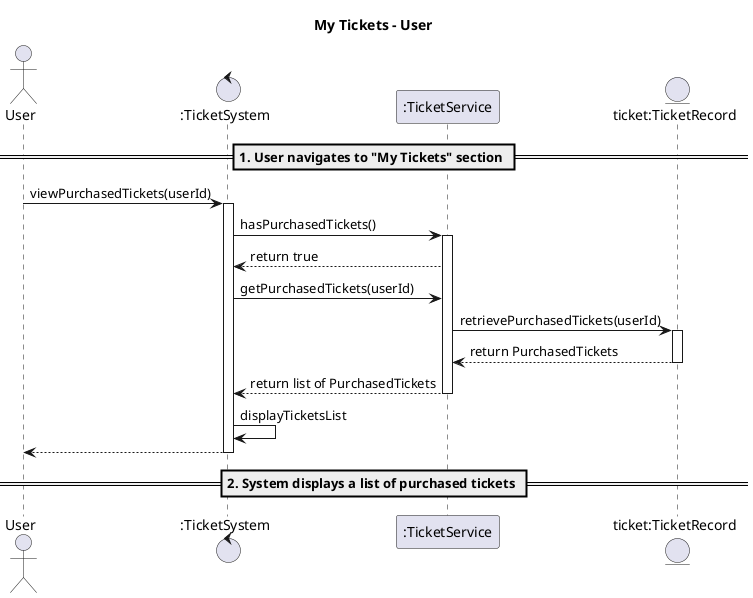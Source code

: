 @startuml
title My Tickets - User

actor User
control ":TicketSystem" as UD
participant ":TicketService" as TS
entity "ticket:TicketRecord" as ticket

== 1. User navigates to "My Tickets" section ==
User -> UD : viewPurchasedTickets(userId)
activate UD
UD -> TS : hasPurchasedTickets()
activate TS
TS --> UD : return true
UD -> TS : getPurchasedTickets(userId)
TS -> ticket : retrievePurchasedTickets(userId)
activate ticket
ticket --> TS : return PurchasedTickets
deactivate ticket
TS --> UD : return list of PurchasedTickets
deactivate TS
UD -> UD : displayTicketsList
UD --> User :
deactivate UD
== 2. System displays a list of purchased tickets ==
@enduml
